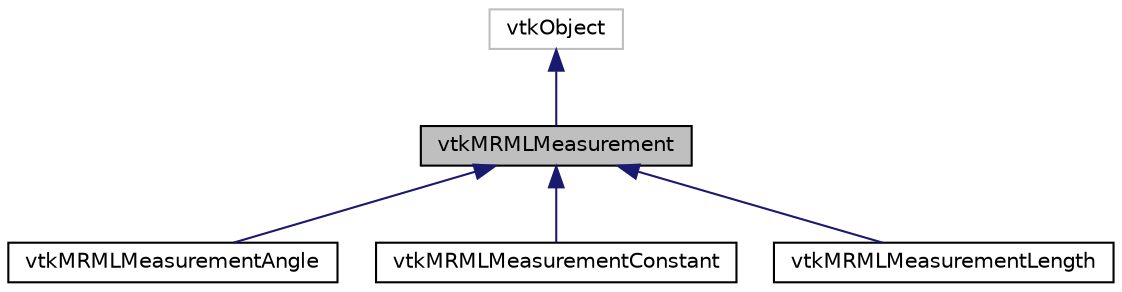digraph "vtkMRMLMeasurement"
{
  bgcolor="transparent";
  edge [fontname="Helvetica",fontsize="10",labelfontname="Helvetica",labelfontsize="10"];
  node [fontname="Helvetica",fontsize="10",shape=record];
  Node0 [label="vtkMRMLMeasurement",height=0.2,width=0.4,color="black", fillcolor="grey75", style="filled", fontcolor="black"];
  Node1 -> Node0 [dir="back",color="midnightblue",fontsize="10",style="solid",fontname="Helvetica"];
  Node1 [label="vtkObject",height=0.2,width=0.4,color="grey75"];
  Node0 -> Node2 [dir="back",color="midnightblue",fontsize="10",style="solid",fontname="Helvetica"];
  Node2 [label="vtkMRMLMeasurementAngle",height=0.2,width=0.4,color="black",URL="$classvtkMRMLMeasurementAngle.html",tooltip="Measurement class calculating angle. "];
  Node0 -> Node3 [dir="back",color="midnightblue",fontsize="10",style="solid",fontname="Helvetica"];
  Node3 [label="vtkMRMLMeasurementConstant",height=0.2,width=0.4,color="black",URL="$classvtkMRMLMeasurementConstant.html",tooltip="Measurement class storing a constant measurement. "];
  Node0 -> Node4 [dir="back",color="midnightblue",fontsize="10",style="solid",fontname="Helvetica"];
  Node4 [label="vtkMRMLMeasurementLength",height=0.2,width=0.4,color="black",URL="$classvtkMRMLMeasurementLength.html",tooltip="Measurement class calculating curve length. "];
}
